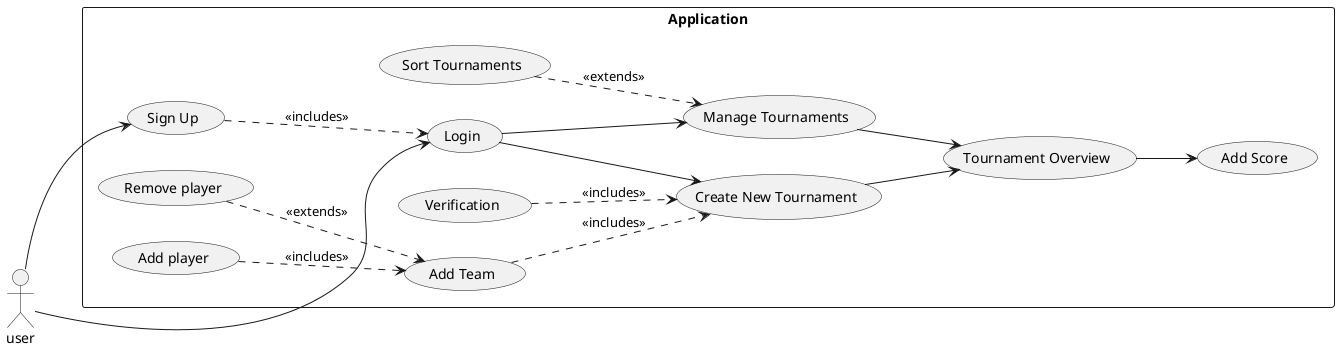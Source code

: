 @startuml Usecase
left to right direction
:user:
rectangle Application{
    usecase "Sign Up" as SU
    usecase "Login" as LG
    usecase "Manage Tournaments" as MT
    usecase "Create New Tournament" as CTM
    usecase "Add player" as AP
    usecase "Remove player" as RM
    usecase "Add Team" as AT
    usecase "Sort Tournaments" as S
    usecase "Tournament Overview" as TO
    usecase "Add Score" as AS
    usecase "Verification" as V
}
user --> SU
user --> LG

SU ..> LG: <<includes>>
LG --> MT
LG --> CTM
AT ..> CTM: <<includes>>
AP ..> AT: <<includes>>
RM ..> AT: <<extends>>
S ..> MT: <<extends>>
MT --> TO
CTM --> TO
V ..> CTM: <<includes>>
TO --> AS

@enduml